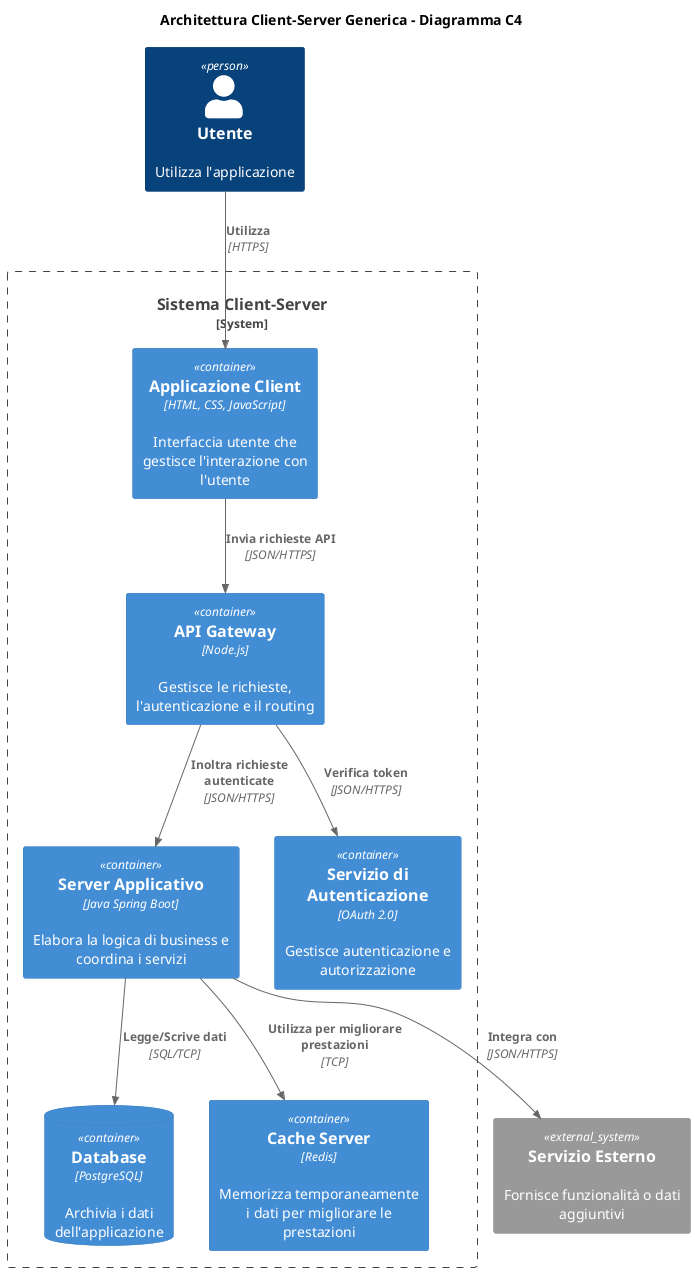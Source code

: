 @startuml C4_Architecture
!include <C4/C4_Container>

title "Architettura Client-Server Generica - Diagramma C4"

Person(user, "Utente", "Utilizza l'applicazione")
System_Boundary(systemBoundary, "Sistema Client-Server") {
    Container(clientApp, "Applicazione Client", "HTML, CSS, JavaScript", "Interfaccia utente che gestisce l'interazione con l'utente")
    Container(apiGateway, "API Gateway", "Node.js", "Gestisce le richieste, l'autenticazione e il routing")
    Container(appServer, "Server Applicativo", "Java Spring Boot", "Elabora la logica di business e coordina i servizi")
    Container(authService, "Servizio di Autenticazione", "OAuth 2.0", "Gestisce autenticazione e autorizzazione")
    ContainerDb(database, "Database", "PostgreSQL", "Archivia i dati dell'applicazione")
    Container(cacheServer, "Cache Server", "Redis", "Memorizza temporaneamente i dati per migliorare le prestazioni")
}

System_Ext(thirdPartyService, "Servizio Esterno", "Fornisce funzionalità o dati aggiuntivi")

Rel(user, clientApp, "Utilizza", "HTTPS")
Rel(clientApp, apiGateway, "Invia richieste API", "JSON/HTTPS")
Rel(apiGateway, authService, "Verifica token", "JSON/HTTPS")
Rel(apiGateway, appServer, "Inoltra richieste autenticate", "JSON/HTTPS")
Rel(appServer, database, "Legge/Scrive dati", "SQL/TCP")
Rel(appServer, cacheServer, "Utilizza per migliorare prestazioni", "TCP")
Rel(appServer, thirdPartyService, "Integra con", "JSON/HTTPS")

@enduml